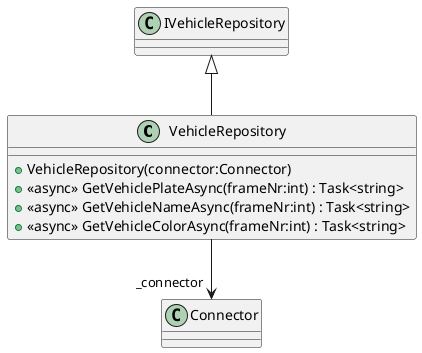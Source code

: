 @startuml
class VehicleRepository {
    + VehicleRepository(connector:Connector)
    + <<async>> GetVehiclePlateAsync(frameNr:int) : Task<string>
    + <<async>> GetVehicleNameAsync(frameNr:int) : Task<string>
    + <<async>> GetVehicleColorAsync(frameNr:int) : Task<string>
}
IVehicleRepository <|-- VehicleRepository
VehicleRepository --> "_connector" Connector
@enduml
